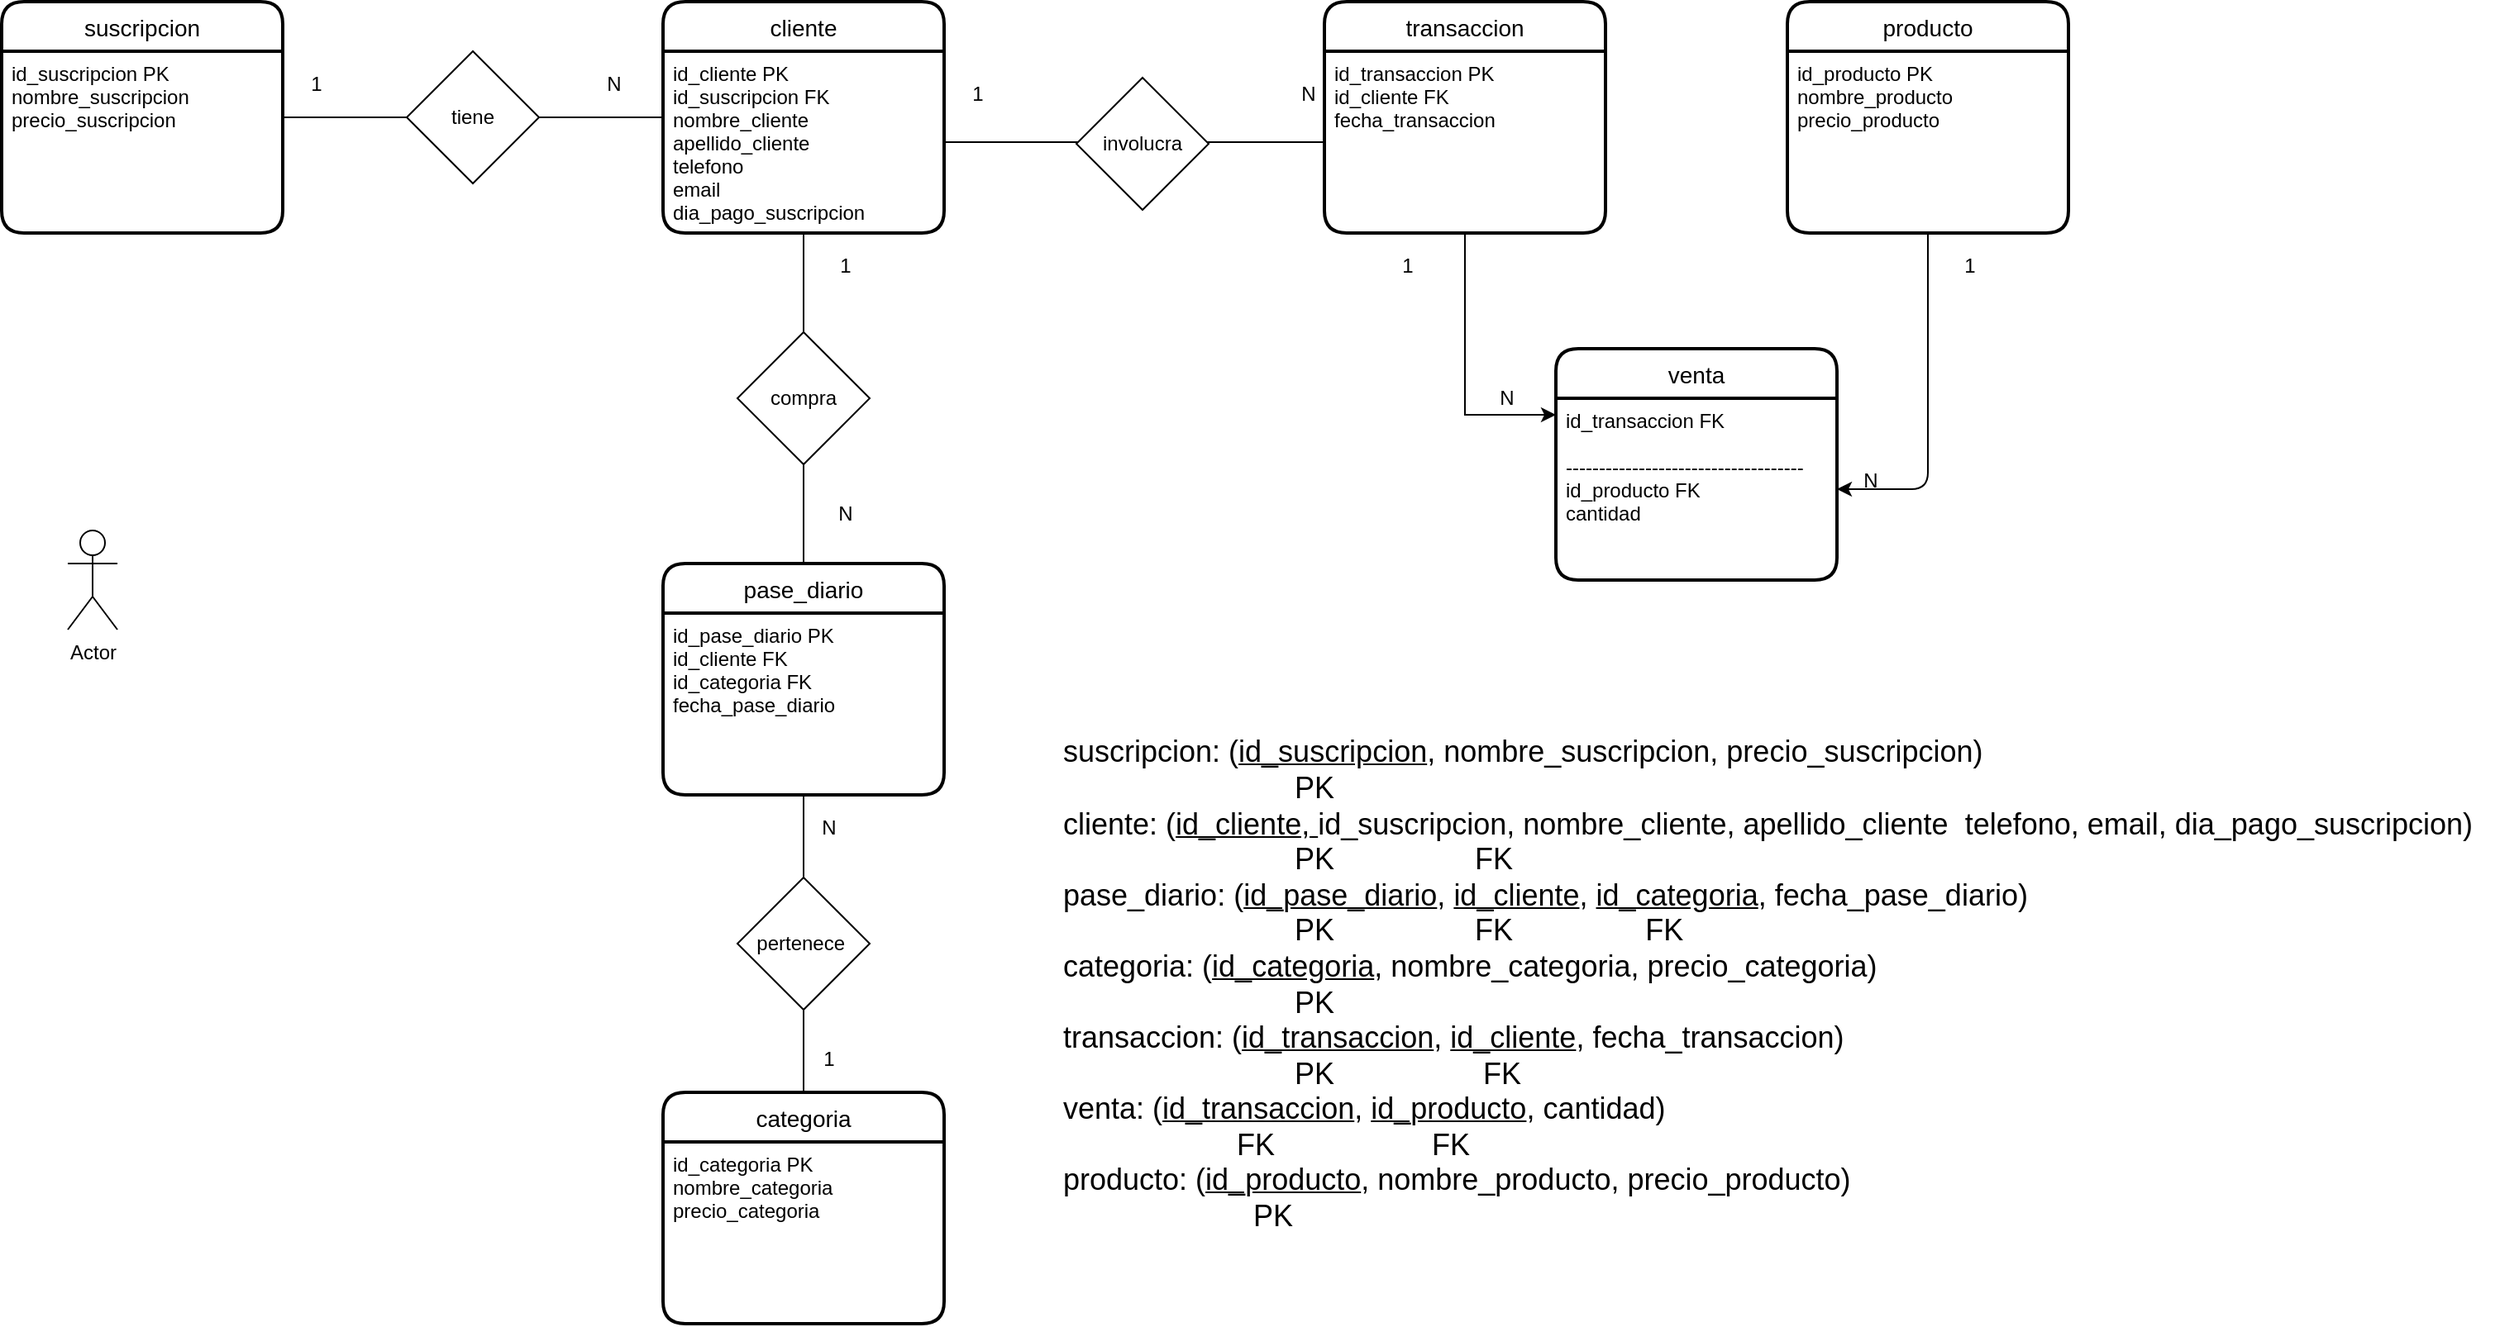 <mxfile version="14.2.7" type="github">
  <diagram id="gGo_HANNamunfRI5R_BF" name="Page-1">
    <mxGraphModel dx="2500" dy="939" grid="1" gridSize="10" guides="1" tooltips="1" connect="1" arrows="1" fold="1" page="1" pageScale="1" pageWidth="827" pageHeight="1169" math="0" shadow="0">
      <root>
        <mxCell id="0" />
        <mxCell id="1" parent="0" />
        <mxCell id="54HAEkATlOph8lzNFxAA-1" value="cliente" style="swimlane;childLayout=stackLayout;horizontal=1;startSize=30;horizontalStack=0;rounded=1;fontSize=14;fontStyle=0;strokeWidth=2;resizeParent=0;resizeLast=1;shadow=0;dashed=0;align=center;" parent="1" vertex="1">
          <mxGeometry x="70" y="50" width="170" height="140" as="geometry" />
        </mxCell>
        <mxCell id="54HAEkATlOph8lzNFxAA-2" value="id_cliente PK&#xa;id_suscripcion FK&#xa;nombre_cliente&#xa;apellido_cliente&#xa;telefono&#xa;email&#xa;dia_pago_suscripcion&#xa;" style="align=left;strokeColor=none;fillColor=none;spacingLeft=4;fontSize=12;verticalAlign=top;resizable=0;rotatable=0;part=1;" parent="54HAEkATlOph8lzNFxAA-1" vertex="1">
          <mxGeometry y="30" width="170" height="110" as="geometry" />
        </mxCell>
        <mxCell id="54HAEkATlOph8lzNFxAA-3" value="" style="line;strokeWidth=1;fillColor=none;align=left;verticalAlign=middle;spacingTop=-1;spacingLeft=3;spacingRight=3;rotatable=0;labelPosition=right;points=[];portConstraint=eastwest;" parent="1" vertex="1">
          <mxGeometry x="-160" y="116" width="230" height="8" as="geometry" />
        </mxCell>
        <mxCell id="54HAEkATlOph8lzNFxAA-4" value="1" style="text;html=1;resizable=0;autosize=1;align=center;verticalAlign=middle;points=[];fillColor=none;strokeColor=none;rounded=0;" parent="1" vertex="1">
          <mxGeometry x="-150" y="90" width="20" height="20" as="geometry" />
        </mxCell>
        <mxCell id="54HAEkATlOph8lzNFxAA-5" value="N" style="text;html=1;resizable=0;autosize=1;align=center;verticalAlign=middle;points=[];fillColor=none;strokeColor=none;rounded=0;" parent="1" vertex="1">
          <mxGeometry x="30" y="90" width="20" height="20" as="geometry" />
        </mxCell>
        <mxCell id="54HAEkATlOph8lzNFxAA-6" value="pase_diario" style="swimlane;childLayout=stackLayout;horizontal=1;startSize=30;horizontalStack=0;rounded=1;fontSize=14;fontStyle=0;strokeWidth=2;resizeParent=0;resizeLast=1;shadow=0;dashed=0;align=center;" parent="1" vertex="1">
          <mxGeometry x="70" y="390" width="170" height="140" as="geometry" />
        </mxCell>
        <mxCell id="54HAEkATlOph8lzNFxAA-7" value="id_pase_diario PK&#xa;id_cliente FK&#xa;id_categoria FK&#xa;fecha_pase_diario&#xa;&#xa;&#xa;" style="align=left;strokeColor=none;fillColor=none;spacingLeft=4;fontSize=12;verticalAlign=top;resizable=0;rotatable=0;part=1;" parent="54HAEkATlOph8lzNFxAA-6" vertex="1">
          <mxGeometry y="30" width="170" height="110" as="geometry" />
        </mxCell>
        <mxCell id="54HAEkATlOph8lzNFxAA-8" value="" style="endArrow=none;html=1;entryX=0.5;entryY=1;entryDx=0;entryDy=0;" parent="1" source="54HAEkATlOph8lzNFxAA-6" target="54HAEkATlOph8lzNFxAA-2" edge="1">
          <mxGeometry width="50" height="50" relative="1" as="geometry">
            <mxPoint x="400" y="390" as="sourcePoint" />
            <mxPoint x="450" y="340" as="targetPoint" />
          </mxGeometry>
        </mxCell>
        <mxCell id="54HAEkATlOph8lzNFxAA-9" value="N" style="text;html=1;resizable=0;autosize=1;align=center;verticalAlign=middle;points=[];fillColor=none;strokeColor=none;rounded=0;" parent="1" vertex="1">
          <mxGeometry x="170" y="350" width="20" height="20" as="geometry" />
        </mxCell>
        <mxCell id="54HAEkATlOph8lzNFxAA-10" value="1" style="text;html=1;resizable=0;autosize=1;align=center;verticalAlign=middle;points=[];fillColor=none;strokeColor=none;rounded=0;" parent="1" vertex="1">
          <mxGeometry x="170" y="200" width="20" height="20" as="geometry" />
        </mxCell>
        <mxCell id="54HAEkATlOph8lzNFxAA-11" value="" style="endArrow=none;html=1;entryX=0.5;entryY=1;entryDx=0;entryDy=0;exitX=0.5;exitY=0;exitDx=0;exitDy=0;" parent="1" source="54HAEkATlOph8lzNFxAA-13" target="54HAEkATlOph8lzNFxAA-7" edge="1">
          <mxGeometry width="50" height="50" relative="1" as="geometry">
            <mxPoint x="150" y="620" as="sourcePoint" />
            <mxPoint x="370" y="580" as="targetPoint" />
          </mxGeometry>
        </mxCell>
        <mxCell id="54HAEkATlOph8lzNFxAA-12" style="edgeStyle=none;rounded=0;orthogonalLoop=1;jettySize=auto;html=1;" parent="1" source="54HAEkATlOph8lzNFxAA-13" edge="1">
          <mxGeometry relative="1" as="geometry">
            <mxPoint x="155" y="710.0" as="targetPoint" />
          </mxGeometry>
        </mxCell>
        <mxCell id="54HAEkATlOph8lzNFxAA-13" value="categoria" style="swimlane;childLayout=stackLayout;horizontal=1;startSize=30;horizontalStack=0;rounded=1;fontSize=14;fontStyle=0;strokeWidth=2;resizeParent=0;resizeLast=1;shadow=0;dashed=0;align=center;" parent="1" vertex="1">
          <mxGeometry x="70" y="710" width="170" height="140" as="geometry" />
        </mxCell>
        <mxCell id="54HAEkATlOph8lzNFxAA-14" value="id_categoria PK&#xa;nombre_categoria&#xa;precio_categoria&#xa;&#xa;&#xa;" style="align=left;strokeColor=none;fillColor=none;spacingLeft=4;fontSize=12;verticalAlign=top;resizable=0;rotatable=0;part=1;" parent="54HAEkATlOph8lzNFxAA-13" vertex="1">
          <mxGeometry y="30" width="170" height="110" as="geometry" />
        </mxCell>
        <mxCell id="54HAEkATlOph8lzNFxAA-15" value="N" style="text;html=1;resizable=0;autosize=1;align=center;verticalAlign=middle;points=[];fillColor=none;strokeColor=none;rounded=0;" parent="1" vertex="1">
          <mxGeometry x="160" y="540" width="20" height="20" as="geometry" />
        </mxCell>
        <mxCell id="54HAEkATlOph8lzNFxAA-16" value="1" style="text;html=1;resizable=0;autosize=1;align=center;verticalAlign=middle;points=[];fillColor=none;strokeColor=none;rounded=0;" parent="1" vertex="1">
          <mxGeometry x="160" y="680" width="20" height="20" as="geometry" />
        </mxCell>
        <mxCell id="54HAEkATlOph8lzNFxAA-17" value="suscripcion" style="swimlane;childLayout=stackLayout;horizontal=1;startSize=30;horizontalStack=0;rounded=1;fontSize=14;fontStyle=0;strokeWidth=2;resizeParent=0;resizeLast=1;shadow=0;dashed=0;align=center;" parent="1" vertex="1">
          <mxGeometry x="-330" y="50" width="170" height="140" as="geometry" />
        </mxCell>
        <mxCell id="54HAEkATlOph8lzNFxAA-18" value="id_suscripcion PK&#xa;nombre_suscripcion&#xa;precio_suscripcion&#xa;&#xa;&#xa;" style="align=left;strokeColor=none;fillColor=none;spacingLeft=4;fontSize=12;verticalAlign=top;resizable=0;rotatable=0;part=1;" parent="54HAEkATlOph8lzNFxAA-17" vertex="1">
          <mxGeometry y="30" width="170" height="110" as="geometry" />
        </mxCell>
        <mxCell id="54HAEkATlOph8lzNFxAA-19" value="transaccion" style="swimlane;childLayout=stackLayout;horizontal=1;startSize=30;horizontalStack=0;rounded=1;fontSize=14;fontStyle=0;strokeWidth=2;resizeParent=0;resizeLast=1;shadow=0;dashed=0;align=center;" parent="1" vertex="1">
          <mxGeometry x="470" y="50" width="170" height="140" as="geometry" />
        </mxCell>
        <mxCell id="54HAEkATlOph8lzNFxAA-20" value="id_transaccion PK&#xa;id_cliente FK&#xa;fecha_transaccion&#xa;&#xa;" style="align=left;strokeColor=none;fillColor=none;spacingLeft=4;fontSize=12;verticalAlign=top;resizable=0;rotatable=0;part=1;" parent="54HAEkATlOph8lzNFxAA-19" vertex="1">
          <mxGeometry y="30" width="170" height="110" as="geometry" />
        </mxCell>
        <mxCell id="54HAEkATlOph8lzNFxAA-21" value="1" style="text;html=1;resizable=0;autosize=1;align=center;verticalAlign=middle;points=[];fillColor=none;strokeColor=none;rounded=0;" parent="1" vertex="1">
          <mxGeometry x="250" y="96" width="20" height="20" as="geometry" />
        </mxCell>
        <mxCell id="54HAEkATlOph8lzNFxAA-22" value="N" style="text;html=1;resizable=0;autosize=1;align=center;verticalAlign=middle;points=[];fillColor=none;strokeColor=none;rounded=0;" parent="1" vertex="1">
          <mxGeometry x="450" y="96" width="20" height="20" as="geometry" />
        </mxCell>
        <mxCell id="54HAEkATlOph8lzNFxAA-23" value="" style="endArrow=none;html=1;entryX=0;entryY=0.5;entryDx=0;entryDy=0;exitX=1;exitY=0.5;exitDx=0;exitDy=0;" parent="1" source="54HAEkATlOph8lzNFxAA-2" target="54HAEkATlOph8lzNFxAA-20" edge="1">
          <mxGeometry width="50" height="50" relative="1" as="geometry">
            <mxPoint x="260" y="230" as="sourcePoint" />
            <mxPoint x="310" y="180" as="targetPoint" />
          </mxGeometry>
        </mxCell>
        <mxCell id="54HAEkATlOph8lzNFxAA-24" value="producto" style="swimlane;childLayout=stackLayout;horizontal=1;startSize=30;horizontalStack=0;rounded=1;fontSize=14;fontStyle=0;strokeWidth=2;resizeParent=0;resizeLast=1;shadow=0;dashed=0;align=center;" parent="1" vertex="1">
          <mxGeometry x="750" y="50" width="170" height="140" as="geometry" />
        </mxCell>
        <mxCell id="54HAEkATlOph8lzNFxAA-25" value="id_producto PK&#xa;nombre_producto&#xa;precio_producto&#xa;&#xa;&#xa;" style="align=left;strokeColor=none;fillColor=none;spacingLeft=4;fontSize=12;verticalAlign=top;resizable=0;rotatable=0;part=1;" parent="54HAEkATlOph8lzNFxAA-24" vertex="1">
          <mxGeometry y="30" width="170" height="110" as="geometry" />
        </mxCell>
        <mxCell id="54HAEkATlOph8lzNFxAA-26" value="venta" style="swimlane;childLayout=stackLayout;horizontal=1;startSize=30;horizontalStack=0;rounded=1;fontSize=14;fontStyle=0;strokeWidth=2;resizeParent=0;resizeLast=1;shadow=0;dashed=0;align=center;" parent="1" vertex="1">
          <mxGeometry x="610" y="260" width="170" height="140" as="geometry" />
        </mxCell>
        <mxCell id="54HAEkATlOph8lzNFxAA-27" value="id_transaccion FK&#xa;&#xa;------------------------------------&#xa;id_producto FK&#xa;cantidad&#xa;&#xa;&#xa;" style="align=left;strokeColor=none;fillColor=none;spacingLeft=4;fontSize=12;verticalAlign=top;resizable=0;rotatable=0;part=1;" parent="54HAEkATlOph8lzNFxAA-26" vertex="1">
          <mxGeometry y="30" width="170" height="110" as="geometry" />
        </mxCell>
        <mxCell id="54HAEkATlOph8lzNFxAA-28" style="edgeStyle=orthogonalEdgeStyle;rounded=0;orthogonalLoop=1;jettySize=auto;html=1;" parent="1" source="54HAEkATlOph8lzNFxAA-20" edge="1">
          <mxGeometry relative="1" as="geometry">
            <mxPoint x="610" y="300" as="targetPoint" />
            <Array as="points">
              <mxPoint x="555" y="300" />
              <mxPoint x="610" y="300" />
            </Array>
          </mxGeometry>
        </mxCell>
        <mxCell id="54HAEkATlOph8lzNFxAA-29" value="1" style="text;html=1;resizable=0;autosize=1;align=center;verticalAlign=middle;points=[];fillColor=none;strokeColor=none;rounded=0;" parent="1" vertex="1">
          <mxGeometry x="510" y="200" width="20" height="20" as="geometry" />
        </mxCell>
        <mxCell id="54HAEkATlOph8lzNFxAA-30" value="N" style="text;html=1;resizable=0;autosize=1;align=center;verticalAlign=middle;points=[];fillColor=none;strokeColor=none;rounded=0;" parent="1" vertex="1">
          <mxGeometry x="570" y="280" width="20" height="20" as="geometry" />
        </mxCell>
        <mxCell id="54HAEkATlOph8lzNFxAA-31" value="1" style="text;html=1;resizable=0;autosize=1;align=center;verticalAlign=middle;points=[];fillColor=none;strokeColor=none;rounded=0;" parent="1" vertex="1">
          <mxGeometry x="850" y="200" width="20" height="20" as="geometry" />
        </mxCell>
        <mxCell id="54HAEkATlOph8lzNFxAA-32" value="N" style="text;html=1;resizable=0;autosize=1;align=center;verticalAlign=middle;points=[];fillColor=none;strokeColor=none;rounded=0;" parent="1" vertex="1">
          <mxGeometry x="790" y="330" width="20" height="20" as="geometry" />
        </mxCell>
        <mxCell id="54HAEkATlOph8lzNFxAA-33" value="tiene" style="rhombus;whiteSpace=wrap;html=1;" parent="1" vertex="1">
          <mxGeometry x="-85" y="80" width="80" height="80" as="geometry" />
        </mxCell>
        <mxCell id="54HAEkATlOph8lzNFxAA-34" value="involucra" style="rhombus;whiteSpace=wrap;html=1;" parent="1" vertex="1">
          <mxGeometry x="320" y="96" width="80" height="80" as="geometry" />
        </mxCell>
        <mxCell id="54HAEkATlOph8lzNFxAA-35" value="compra" style="rhombus;whiteSpace=wrap;html=1;" parent="1" vertex="1">
          <mxGeometry x="115" y="250" width="80" height="80" as="geometry" />
        </mxCell>
        <mxCell id="54HAEkATlOph8lzNFxAA-36" value="pertenece&amp;nbsp;" style="rhombus;whiteSpace=wrap;html=1;" parent="1" vertex="1">
          <mxGeometry x="115" y="580" width="80" height="80" as="geometry" />
        </mxCell>
        <mxCell id="54HAEkATlOph8lzNFxAA-37" value="" style="endArrow=classic;html=1;exitX=0.5;exitY=1;exitDx=0;exitDy=0;entryX=1;entryY=0.5;entryDx=0;entryDy=0;" parent="1" source="54HAEkATlOph8lzNFxAA-25" target="54HAEkATlOph8lzNFxAA-27" edge="1">
          <mxGeometry width="50" height="50" relative="1" as="geometry">
            <mxPoint x="690" y="330" as="sourcePoint" />
            <mxPoint x="740" y="280" as="targetPoint" />
            <Array as="points">
              <mxPoint x="835" y="345" />
              <mxPoint x="800" y="345" />
            </Array>
          </mxGeometry>
        </mxCell>
        <mxCell id="54HAEkATlOph8lzNFxAA-38" value="&lt;font style=&quot;font-size: 18px&quot;&gt;suscripcion: (&lt;u&gt;id_suscripcion&lt;/u&gt;, nombre_suscripcion, precio_suscripcion)&lt;br&gt;&amp;nbsp; &amp;nbsp; &amp;nbsp; &amp;nbsp; &amp;nbsp; &amp;nbsp; &amp;nbsp; &amp;nbsp; &amp;nbsp; &amp;nbsp; &amp;nbsp; &amp;nbsp; &amp;nbsp; &amp;nbsp; PK&lt;br&gt;cliente: (&lt;u&gt;id_cliente, &lt;/u&gt;id_suscripcion, nombre_cliente, apellido_cliente&amp;nbsp; telefono, email, dia_pago_suscripcion)&lt;br&gt;&amp;nbsp; &amp;nbsp; &amp;nbsp; &amp;nbsp; &amp;nbsp; &amp;nbsp; &amp;nbsp; &amp;nbsp; &amp;nbsp; &amp;nbsp; &amp;nbsp; &amp;nbsp; &amp;nbsp; &amp;nbsp; PK&amp;nbsp; &amp;nbsp; &amp;nbsp; &amp;nbsp; &amp;nbsp; &amp;nbsp; &amp;nbsp; &amp;nbsp; &amp;nbsp;FK&lt;br&gt;pase_diario: (&lt;u&gt;id_pase_diario&lt;/u&gt;, &lt;u&gt;id_cliente&lt;/u&gt;, &lt;u&gt;id_categoria&lt;/u&gt;, fecha_pase_diario)&lt;br&gt;&amp;nbsp; &amp;nbsp; &amp;nbsp; &amp;nbsp; &amp;nbsp; &amp;nbsp; &amp;nbsp; &amp;nbsp; &amp;nbsp; &amp;nbsp; &amp;nbsp; &amp;nbsp; &amp;nbsp; &amp;nbsp; PK&amp;nbsp; &amp;nbsp; &amp;nbsp; &amp;nbsp; &amp;nbsp; &amp;nbsp; &amp;nbsp; &amp;nbsp; &amp;nbsp;FK&amp;nbsp; &amp;nbsp; &amp;nbsp; &amp;nbsp; &amp;nbsp; &amp;nbsp; &amp;nbsp; &amp;nbsp; FK&lt;br&gt;categoria: (&lt;u&gt;id_categoria&lt;/u&gt;, nombre_categoria, precio_categoria)&lt;br&gt;&amp;nbsp; &amp;nbsp; &amp;nbsp; &amp;nbsp; &amp;nbsp; &amp;nbsp; &amp;nbsp; &amp;nbsp; &amp;nbsp; &amp;nbsp; &amp;nbsp; &amp;nbsp; &amp;nbsp; &amp;nbsp; PK&lt;br&gt;transaccion: (&lt;u&gt;id_transaccion&lt;/u&gt;, &lt;u&gt;id_cliente&lt;/u&gt;, fecha_transaccion)&lt;br&gt;&amp;nbsp; &amp;nbsp; &amp;nbsp; &amp;nbsp; &amp;nbsp; &amp;nbsp; &amp;nbsp; &amp;nbsp; &amp;nbsp; &amp;nbsp; &amp;nbsp; &amp;nbsp; &amp;nbsp; &amp;nbsp; PK&amp;nbsp; &amp;nbsp; &amp;nbsp; &amp;nbsp; &amp;nbsp; &amp;nbsp; &amp;nbsp; &amp;nbsp; &amp;nbsp; FK&lt;br&gt;venta: (&lt;u&gt;id_transaccion&lt;/u&gt;, &lt;u&gt;id_producto&lt;/u&gt;, cantidad)&lt;br&gt;&amp;nbsp; &amp;nbsp; &amp;nbsp; &amp;nbsp; &amp;nbsp; &amp;nbsp; &amp;nbsp; &amp;nbsp; &amp;nbsp; &amp;nbsp; &amp;nbsp;FK&amp;nbsp; &amp;nbsp; &amp;nbsp; &amp;nbsp; &amp;nbsp; &amp;nbsp; &amp;nbsp; &amp;nbsp; &amp;nbsp; &amp;nbsp;FK&lt;br&gt;producto: (&lt;u&gt;id_producto&lt;/u&gt;, nombre_producto, precio_producto)&lt;br&gt;&amp;nbsp; &amp;nbsp; &amp;nbsp; &amp;nbsp; &amp;nbsp; &amp;nbsp; &amp;nbsp; &amp;nbsp; &amp;nbsp; &amp;nbsp; &amp;nbsp; &amp;nbsp;PK&lt;br&gt;&lt;/font&gt;" style="text;html=1;strokeColor=none;fillColor=none;align=left;verticalAlign=middle;whiteSpace=wrap;rounded=0;" parent="1" vertex="1">
          <mxGeometry x="310" y="480" width="870" height="330" as="geometry" />
        </mxCell>
        <mxCell id="dTC5P7giElViKmTk4nGR-1" value="Actor" style="shape=umlActor;verticalLabelPosition=bottom;verticalAlign=top;html=1;outlineConnect=0;" vertex="1" parent="1">
          <mxGeometry x="-290" y="370" width="30" height="60" as="geometry" />
        </mxCell>
      </root>
    </mxGraphModel>
  </diagram>
</mxfile>
